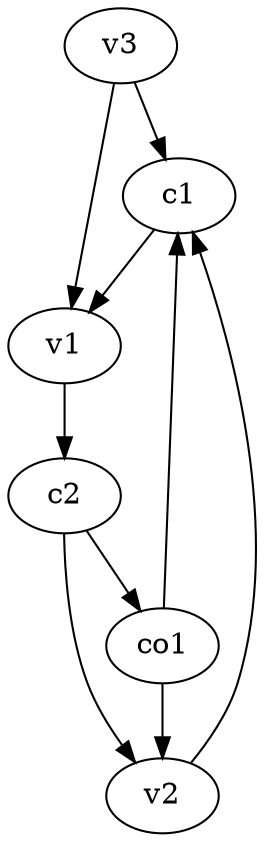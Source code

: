 strict digraph  {
c1;
c2;
v1;
v2;
v3;
co1;
c1 -> v1  [weight=1];
c2 -> v2  [weight=1];
c2 -> co1  [weight=1];
v1 -> c2  [weight=1];
v2 -> c1  [weight=1];
v3 -> c1  [weight=1];
v3 -> v1  [weight=1];
co1 -> c1  [weight=1];
co1 -> v2  [weight=1];
}
